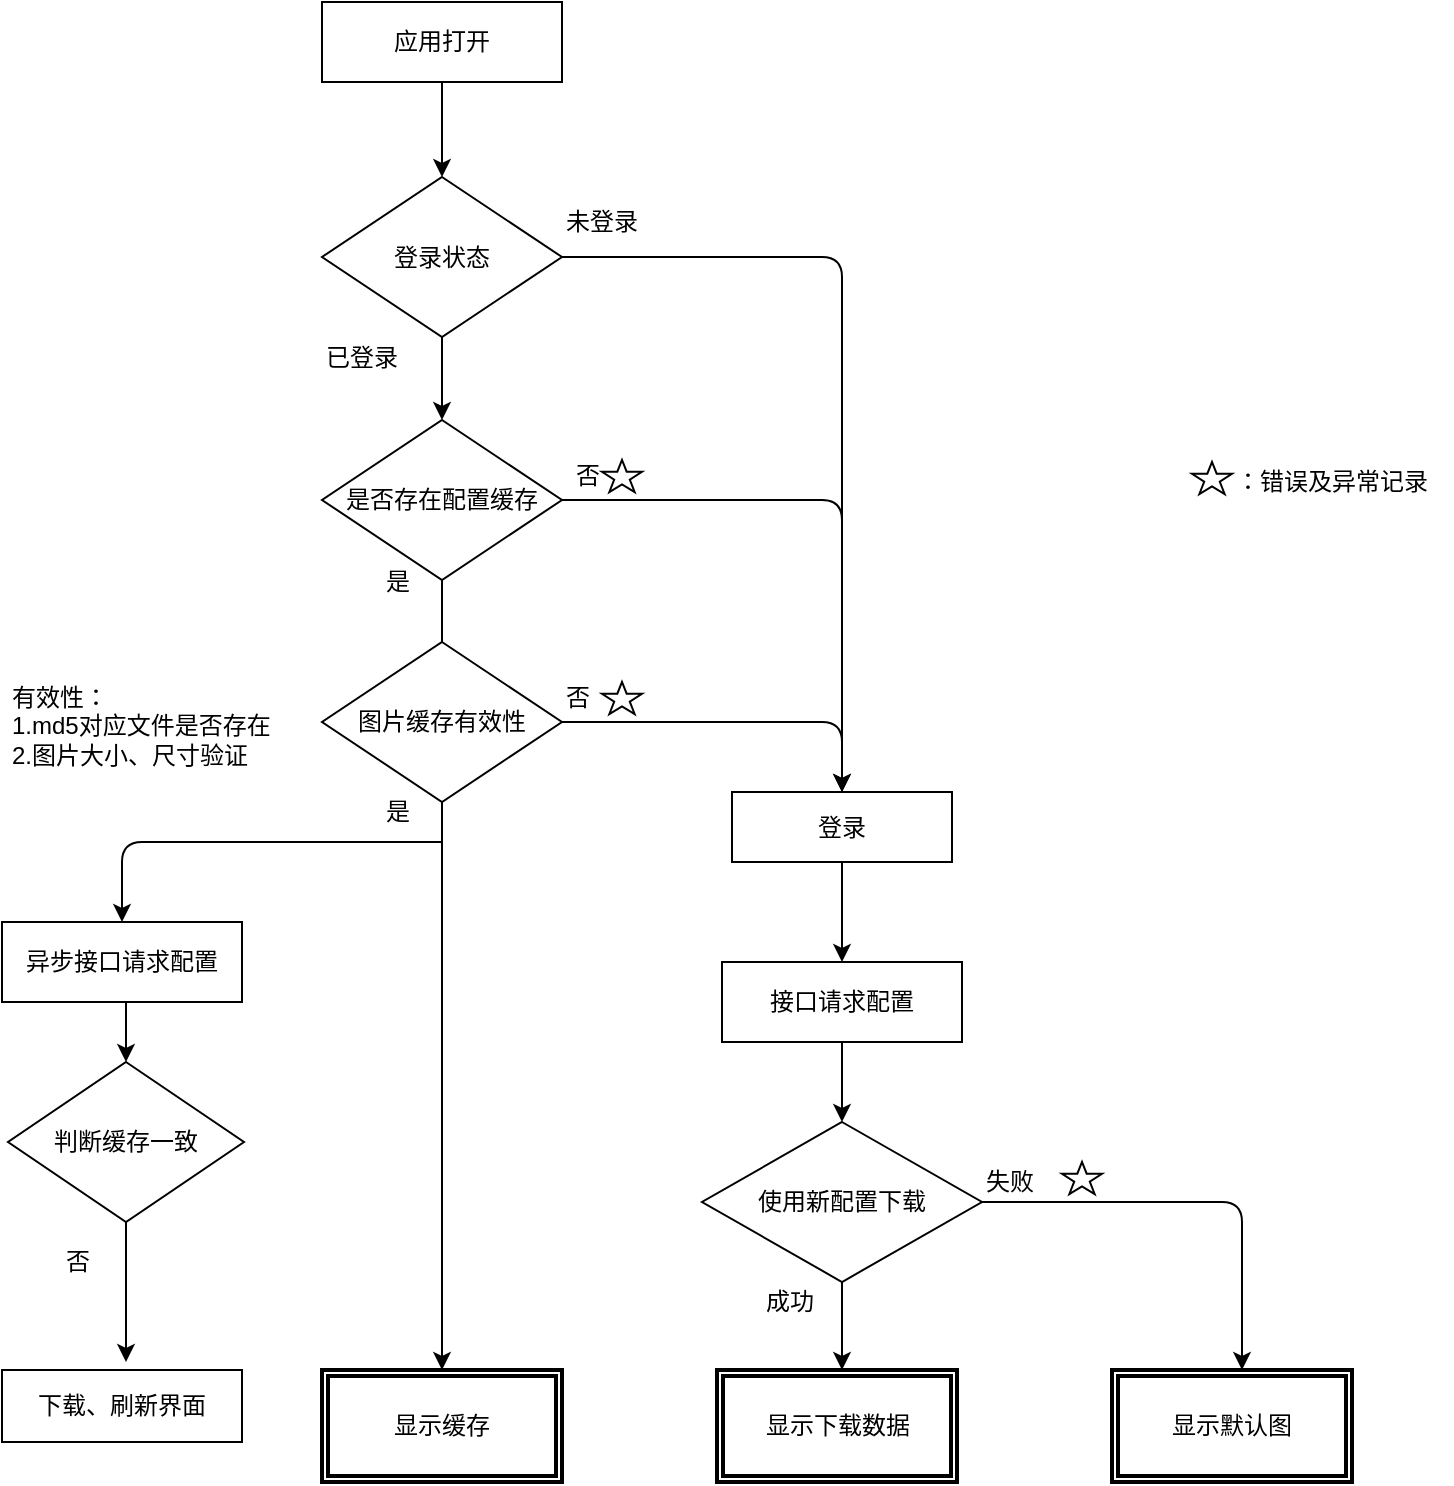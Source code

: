 <mxfile version="11.0.9" type="github"><diagram id="Av-IHMT5Xzm4aiiN9Ryq" name="Page-1"><mxGraphModel dx="825" dy="773" grid="1" gridSize="10" guides="1" tooltips="1" connect="1" arrows="1" fold="1" page="1" pageScale="1" pageWidth="827" pageHeight="1169" math="0" shadow="0"><root><mxCell id="0"/><mxCell id="1" parent="0"/><mxCell id="Nhjgdy69EPyARYpoZWZJ-32" style="edgeStyle=orthogonalEdgeStyle;rounded=0;orthogonalLoop=1;jettySize=auto;html=1;entryX=0.5;entryY=0;entryDx=0;entryDy=0;" edge="1" parent="1" source="tXEbZ64m0D1ujOn4RVzD-1" target="Nhjgdy69EPyARYpoZWZJ-19"><mxGeometry relative="1" as="geometry"/></mxCell><mxCell id="tXEbZ64m0D1ujOn4RVzD-1" value="应用打开" style="rounded=0;whiteSpace=wrap;html=1;" parent="1" vertex="1"><mxGeometry x="190" y="30" width="120" height="40" as="geometry"/></mxCell><mxCell id="tXEbZ64m0D1ujOn4RVzD-2" value="是否存在配置缓存" style="rhombus;whiteSpace=wrap;html=1;" parent="1" vertex="1"><mxGeometry x="190" y="239" width="120" height="80" as="geometry"/></mxCell><mxCell id="tXEbZ64m0D1ujOn4RVzD-4" value="" style="endArrow=classic;html=1;exitX=0.5;exitY=1;exitDx=0;exitDy=0;" parent="1" source="tXEbZ64m0D1ujOn4RVzD-2" edge="1"><mxGeometry width="50" height="50" relative="1" as="geometry"><mxPoint x="190" y="410" as="sourcePoint"/><mxPoint x="250" y="390" as="targetPoint"/></mxGeometry></mxCell><mxCell id="tXEbZ64m0D1ujOn4RVzD-5" value="是" style="text;html=1;resizable=0;points=[];autosize=1;align=left;verticalAlign=top;spacingTop=-4;" parent="1" vertex="1"><mxGeometry x="220" y="310" width="30" height="20" as="geometry"/></mxCell><mxCell id="tXEbZ64m0D1ujOn4RVzD-6" value="否" style="text;html=1;resizable=0;points=[];autosize=1;align=left;verticalAlign=top;spacingTop=-4;" parent="1" vertex="1"><mxGeometry x="315" y="257" width="30" height="20" as="geometry"/></mxCell><mxCell id="cP8PxudESQkfHD-K65UT-1" value="" style="endArrow=classic;html=1;entryX=0.5;entryY=0;entryDx=0;entryDy=0;exitX=1;exitY=0.5;exitDx=0;exitDy=0;" parent="1" source="tXEbZ64m0D1ujOn4RVzD-2" edge="1"><mxGeometry width="50" height="50" relative="1" as="geometry"><mxPoint x="350" y="320" as="sourcePoint"/><mxPoint x="450" y="460" as="targetPoint"/><Array as="points"><mxPoint x="330" y="279"/><mxPoint x="390" y="279"/><mxPoint x="450" y="279"/></Array></mxGeometry></mxCell><mxCell id="cP8PxudESQkfHD-K65UT-4" value="图片缓存有效性" style="rhombus;whiteSpace=wrap;html=1;" parent="1" vertex="1"><mxGeometry x="190" y="350" width="120" height="80" as="geometry"/></mxCell><mxCell id="cP8PxudESQkfHD-K65UT-7" value="否" style="text;html=1;resizable=0;points=[];autosize=1;align=left;verticalAlign=top;spacingTop=-4;" parent="1" vertex="1"><mxGeometry x="310" y="368" width="30" height="20" as="geometry"/></mxCell><mxCell id="cP8PxudESQkfHD-K65UT-8" value="" style="endArrow=classic;html=1;exitX=0.5;exitY=1;exitDx=0;exitDy=0;entryX=0.5;entryY=0;entryDx=0;entryDy=0;" parent="1" source="cP8PxudESQkfHD-K65UT-4" edge="1"><mxGeometry width="50" height="50" relative="1" as="geometry"><mxPoint x="260" y="480" as="sourcePoint"/><mxPoint x="250" y="714" as="targetPoint"/></mxGeometry></mxCell><mxCell id="cP8PxudESQkfHD-K65UT-37" style="edgeStyle=orthogonalEdgeStyle;rounded=0;orthogonalLoop=1;jettySize=auto;html=1;entryX=0.5;entryY=0;entryDx=0;entryDy=0;" parent="1" source="cP8PxudESQkfHD-K65UT-14" edge="1"><mxGeometry relative="1" as="geometry"><mxPoint x="450" y="714" as="targetPoint"/></mxGeometry></mxCell><mxCell id="cP8PxudESQkfHD-K65UT-14" value="使用新配置下载" style="rhombus;whiteSpace=wrap;html=1;" parent="1" vertex="1"><mxGeometry x="380" y="590" width="140" height="80" as="geometry"/></mxCell><mxCell id="cP8PxudESQkfHD-K65UT-16" value="成功" style="text;html=1;resizable=0;points=[];autosize=1;align=left;verticalAlign=top;spacingTop=-4;" parent="1" vertex="1"><mxGeometry x="410" y="670" width="40" height="20" as="geometry"/></mxCell><mxCell id="cP8PxudESQkfHD-K65UT-22" value="失败&amp;nbsp;" style="text;html=1;resizable=0;points=[];autosize=1;align=left;verticalAlign=top;spacingTop=-4;" parent="1" vertex="1"><mxGeometry x="520" y="610" width="40" height="20" as="geometry"/></mxCell><mxCell id="cP8PxudESQkfHD-K65UT-24" value="" style="endArrow=classic;html=1;exitX=1;exitY=0.5;exitDx=0;exitDy=0;entryX=0.5;entryY=0;entryDx=0;entryDy=0;" parent="1" source="cP8PxudESQkfHD-K65UT-4" target="Nhjgdy69EPyARYpoZWZJ-28" edge="1"><mxGeometry width="50" height="50" relative="1" as="geometry"><mxPoint x="330" y="320" as="sourcePoint"/><mxPoint x="450" y="460" as="targetPoint"/><Array as="points"><mxPoint x="450" y="390"/></Array></mxGeometry></mxCell><mxCell id="cP8PxudESQkfHD-K65UT-25" style="edgeStyle=orthogonalEdgeStyle;rounded=0;orthogonalLoop=1;jettySize=auto;html=1;exitX=0.5;exitY=1;exitDx=0;exitDy=0;" parent="1" source="cP8PxudESQkfHD-K65UT-14" target="cP8PxudESQkfHD-K65UT-14" edge="1"><mxGeometry relative="1" as="geometry"/></mxCell><mxCell id="cP8PxudESQkfHD-K65UT-26" value="是" style="text;html=1;resizable=0;points=[];autosize=1;align=left;verticalAlign=top;spacingTop=-4;" parent="1" vertex="1"><mxGeometry x="220" y="425" width="30" height="20" as="geometry"/></mxCell><mxCell id="Nhjgdy69EPyARYpoZWZJ-3" value="有效性：&lt;br&gt;1.md5对应文件是否存在&lt;br&gt;2.图片大小、尺寸验证" style="text;html=1;resizable=0;points=[];autosize=1;align=left;verticalAlign=top;spacingTop=-4;" vertex="1" parent="1"><mxGeometry x="33" y="368" width="140" height="40" as="geometry"/></mxCell><mxCell id="Nhjgdy69EPyARYpoZWZJ-6" value="" style="verticalLabelPosition=bottom;verticalAlign=top;html=1;shape=mxgraph.basic.star" vertex="1" parent="1"><mxGeometry x="560" y="610" width="20" height="16" as="geometry"/></mxCell><mxCell id="Nhjgdy69EPyARYpoZWZJ-7" value="" style="verticalLabelPosition=bottom;verticalAlign=top;html=1;shape=mxgraph.basic.star" vertex="1" parent="1"><mxGeometry x="330" y="370" width="20" height="16" as="geometry"/></mxCell><mxCell id="Nhjgdy69EPyARYpoZWZJ-8" value="" style="verticalLabelPosition=bottom;verticalAlign=top;html=1;shape=mxgraph.basic.star" vertex="1" parent="1"><mxGeometry x="625" y="260" width="20" height="16" as="geometry"/></mxCell><mxCell id="Nhjgdy69EPyARYpoZWZJ-10" value="：错误及异常记录" style="text;html=1;resizable=0;points=[];autosize=1;align=left;verticalAlign=top;spacingTop=-4;" vertex="1" parent="1"><mxGeometry x="645" y="260" width="110" height="20" as="geometry"/></mxCell><mxCell id="Nhjgdy69EPyARYpoZWZJ-30" style="edgeStyle=orthogonalEdgeStyle;rounded=0;orthogonalLoop=1;jettySize=auto;html=1;" edge="1" parent="1" source="Nhjgdy69EPyARYpoZWZJ-19" target="tXEbZ64m0D1ujOn4RVzD-2"><mxGeometry relative="1" as="geometry"/></mxCell><mxCell id="Nhjgdy69EPyARYpoZWZJ-19" value="登录状态" style="rhombus;whiteSpace=wrap;html=1;" vertex="1" parent="1"><mxGeometry x="190" y="117.5" width="120" height="80" as="geometry"/></mxCell><mxCell id="Nhjgdy69EPyARYpoZWZJ-21" value="未登录" style="text;html=1;resizable=0;points=[];autosize=1;align=left;verticalAlign=top;spacingTop=-4;" vertex="1" parent="1"><mxGeometry x="310" y="130" width="50" height="20" as="geometry"/></mxCell><mxCell id="Nhjgdy69EPyARYpoZWZJ-25" value="已登录" style="text;html=1;resizable=0;points=[];autosize=1;align=left;verticalAlign=top;spacingTop=-4;" vertex="1" parent="1"><mxGeometry x="190" y="197.5" width="50" height="20" as="geometry"/></mxCell><mxCell id="Nhjgdy69EPyARYpoZWZJ-33" style="edgeStyle=orthogonalEdgeStyle;rounded=0;orthogonalLoop=1;jettySize=auto;html=1;entryX=0.5;entryY=0;entryDx=0;entryDy=0;" edge="1" parent="1" source="cP8PxudESQkfHD-K65UT-2" target="cP8PxudESQkfHD-K65UT-14"><mxGeometry relative="1" as="geometry"/></mxCell><mxCell id="cP8PxudESQkfHD-K65UT-2" value="接口请求配置" style="rounded=0;whiteSpace=wrap;html=1;" parent="1" vertex="1"><mxGeometry x="390" y="510" width="120" height="40" as="geometry"/></mxCell><mxCell id="Nhjgdy69EPyARYpoZWZJ-35" style="edgeStyle=orthogonalEdgeStyle;rounded=0;orthogonalLoop=1;jettySize=auto;html=1;exitX=0.5;exitY=1;exitDx=0;exitDy=0;entryX=0.5;entryY=0;entryDx=0;entryDy=0;" edge="1" parent="1" source="Nhjgdy69EPyARYpoZWZJ-28" target="cP8PxudESQkfHD-K65UT-2"><mxGeometry relative="1" as="geometry"/></mxCell><mxCell id="Nhjgdy69EPyARYpoZWZJ-28" value="登录" style="rounded=0;whiteSpace=wrap;html=1;" vertex="1" parent="1"><mxGeometry x="395" y="425" width="110" height="35" as="geometry"/></mxCell><mxCell id="Nhjgdy69EPyARYpoZWZJ-36" value="" style="edgeStyle=segmentEdgeStyle;endArrow=classic;html=1;exitX=1;exitY=0.5;exitDx=0;exitDy=0;entryX=0.5;entryY=0;entryDx=0;entryDy=0;" edge="1" parent="1" source="Nhjgdy69EPyARYpoZWZJ-19" target="Nhjgdy69EPyARYpoZWZJ-28"><mxGeometry width="50" height="50" relative="1" as="geometry"><mxPoint x="395" y="222.5" as="sourcePoint"/><mxPoint x="445" y="172.5" as="targetPoint"/></mxGeometry></mxCell><mxCell id="Nhjgdy69EPyARYpoZWZJ-37" value="" style="verticalLabelPosition=bottom;verticalAlign=top;html=1;shape=mxgraph.basic.star" vertex="1" parent="1"><mxGeometry x="330" y="259" width="20" height="16" as="geometry"/></mxCell><mxCell id="Nhjgdy69EPyARYpoZWZJ-41" value="" style="edgeStyle=segmentEdgeStyle;endArrow=classic;html=1;exitX=1;exitY=0.5;exitDx=0;exitDy=0;entryX=0.5;entryY=0;entryDx=0;entryDy=0;" edge="1" parent="1" source="cP8PxudESQkfHD-K65UT-14"><mxGeometry width="50" height="50" relative="1" as="geometry"><mxPoint x="655" y="670" as="sourcePoint"/><mxPoint x="650" y="714" as="targetPoint"/></mxGeometry></mxCell><mxCell id="Nhjgdy69EPyARYpoZWZJ-58" style="edgeStyle=orthogonalEdgeStyle;rounded=0;orthogonalLoop=1;jettySize=auto;html=1;exitX=0.5;exitY=1;exitDx=0;exitDy=0;entryX=0.5;entryY=0;entryDx=0;entryDy=0;" edge="1" parent="1" source="Nhjgdy69EPyARYpoZWZJ-43" target="Nhjgdy69EPyARYpoZWZJ-47"><mxGeometry relative="1" as="geometry"/></mxCell><mxCell id="Nhjgdy69EPyARYpoZWZJ-43" value="异步接口请求配置" style="rounded=0;whiteSpace=wrap;html=1;" vertex="1" parent="1"><mxGeometry x="30" y="490" width="120" height="40" as="geometry"/></mxCell><mxCell id="Nhjgdy69EPyARYpoZWZJ-50" value="" style="edgeStyle=orthogonalEdgeStyle;rounded=0;orthogonalLoop=1;jettySize=auto;html=1;" edge="1" parent="1" source="Nhjgdy69EPyARYpoZWZJ-47"><mxGeometry relative="1" as="geometry"><mxPoint x="92" y="710" as="targetPoint"/></mxGeometry></mxCell><mxCell id="Nhjgdy69EPyARYpoZWZJ-47" value="判断缓存一致" style="rhombus;whiteSpace=wrap;html=1;" vertex="1" parent="1"><mxGeometry x="33" y="560" width="118" height="80" as="geometry"/></mxCell><mxCell id="Nhjgdy69EPyARYpoZWZJ-51" value="下载、刷新界面" style="rounded=0;whiteSpace=wrap;html=1;" vertex="1" parent="1"><mxGeometry x="30" y="714" width="120" height="36" as="geometry"/></mxCell><mxCell id="Nhjgdy69EPyARYpoZWZJ-52" value="否" style="text;html=1;resizable=0;points=[];autosize=1;align=left;verticalAlign=top;spacingTop=-4;" vertex="1" parent="1"><mxGeometry x="60" y="650" width="30" height="20" as="geometry"/></mxCell><mxCell id="Nhjgdy69EPyARYpoZWZJ-59" value="" style="edgeStyle=segmentEdgeStyle;endArrow=classic;html=1;" edge="1" parent="1" target="Nhjgdy69EPyARYpoZWZJ-43"><mxGeometry width="50" height="50" relative="1" as="geometry"><mxPoint x="250" y="450" as="sourcePoint"/><mxPoint x="70" y="800" as="targetPoint"/></mxGeometry></mxCell><mxCell id="Nhjgdy69EPyARYpoZWZJ-60" value="显示缓存" style="shape=ext;double=1;rounded=0;whiteSpace=wrap;html=1;strokeWidth=2;" vertex="1" parent="1"><mxGeometry x="190" y="714" width="120" height="56" as="geometry"/></mxCell><mxCell id="Nhjgdy69EPyARYpoZWZJ-62" value="显示下载数据" style="shape=ext;double=1;rounded=0;whiteSpace=wrap;html=1;strokeWidth=2;" vertex="1" parent="1"><mxGeometry x="387.5" y="714" width="120" height="56" as="geometry"/></mxCell><mxCell id="Nhjgdy69EPyARYpoZWZJ-63" value="显示默认图" style="shape=ext;double=1;rounded=0;whiteSpace=wrap;html=1;strokeWidth=2;" vertex="1" parent="1"><mxGeometry x="585" y="714" width="120" height="56" as="geometry"/></mxCell></root></mxGraphModel></diagram></mxfile>